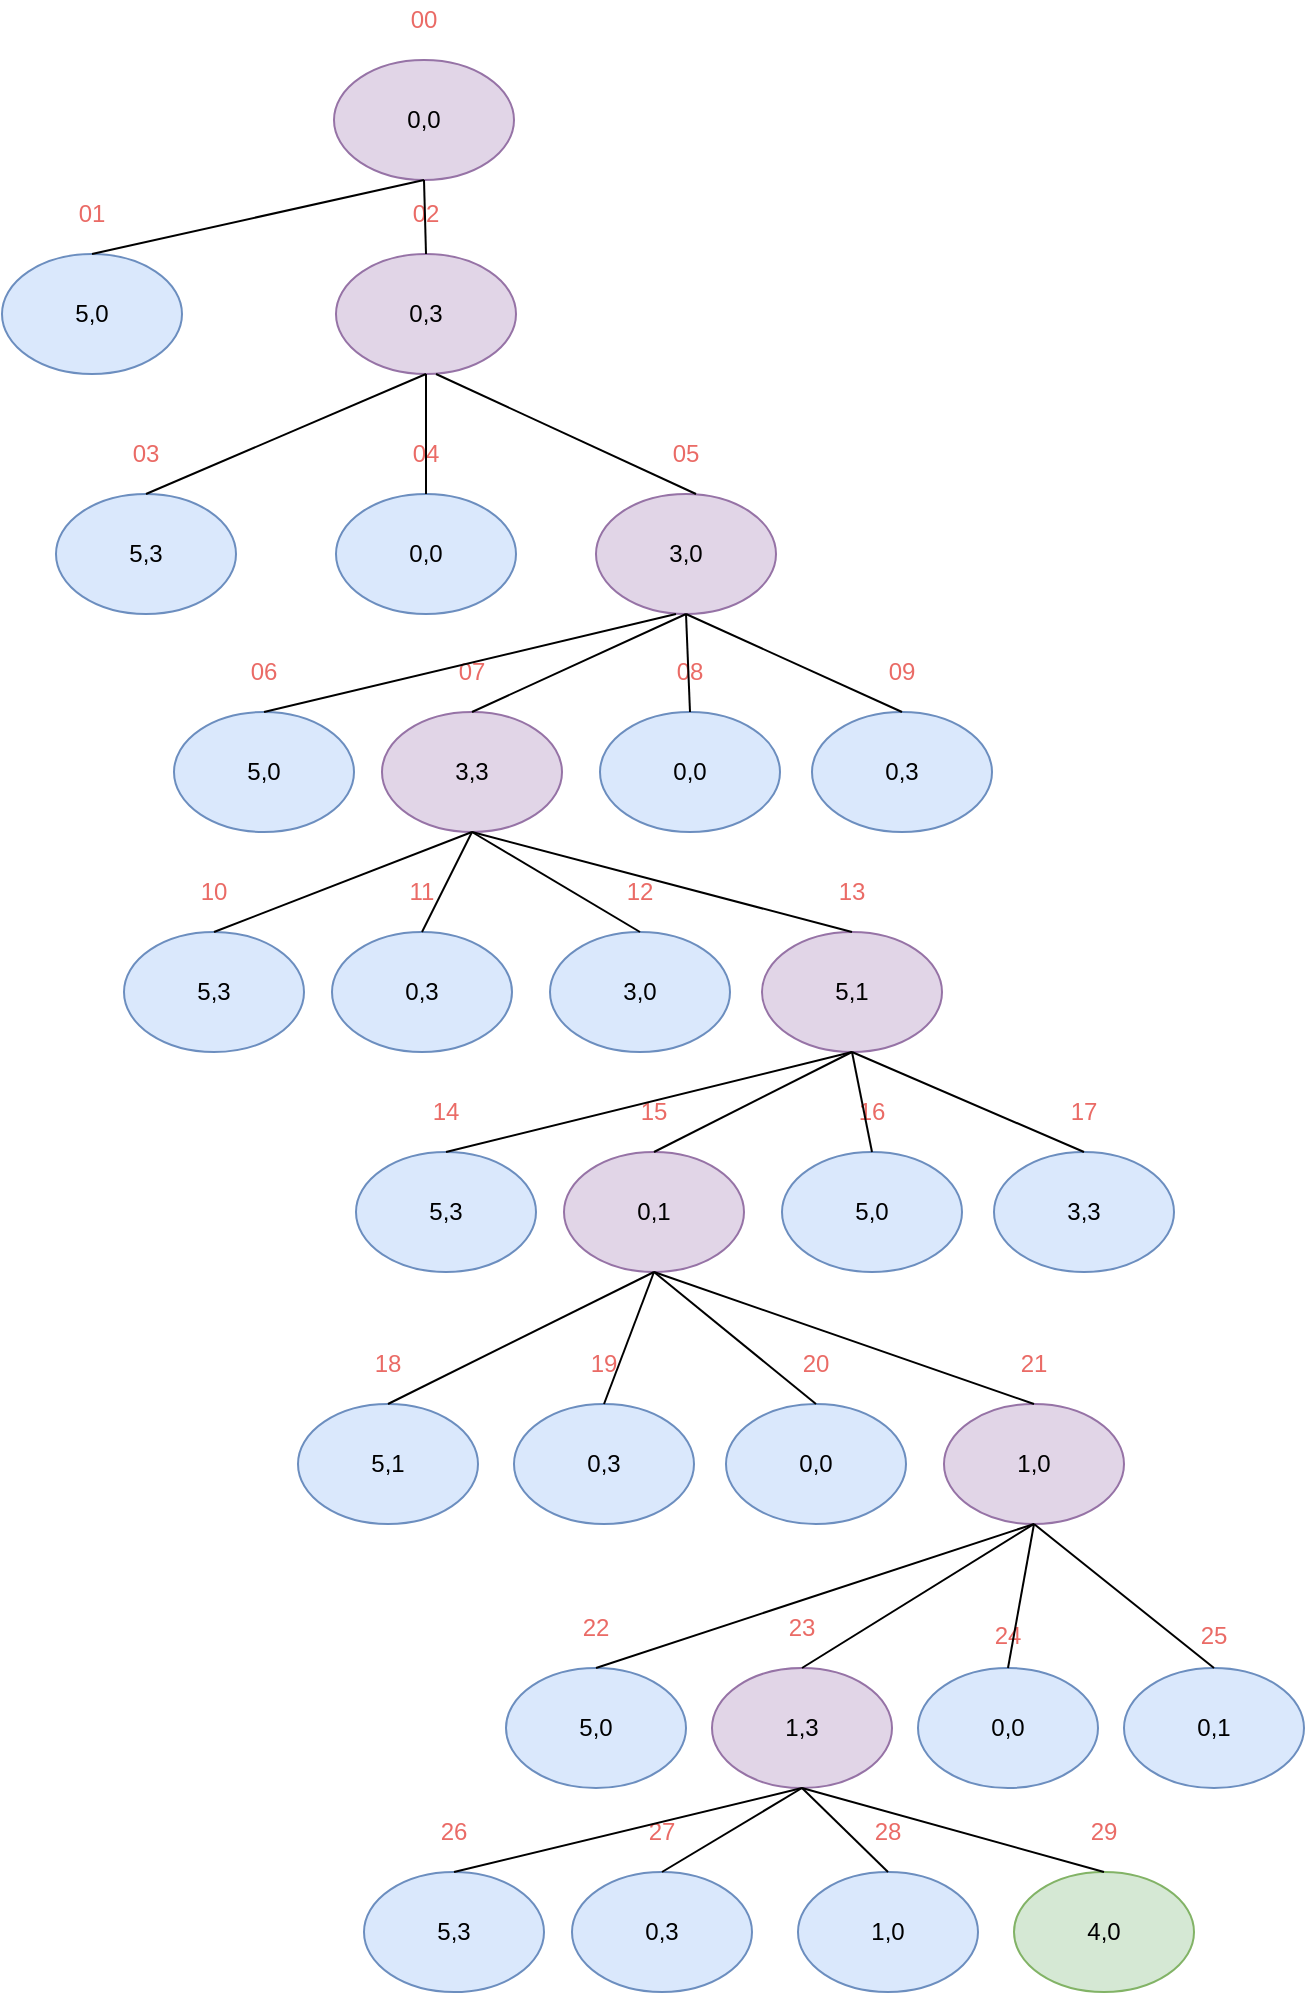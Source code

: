 <mxfile version="14.6.13" type="device"><diagram id="T0YIbvhM6FILSOLvd47s" name="Página-1"><mxGraphModel dx="1086" dy="966" grid="0" gridSize="10" guides="1" tooltips="1" connect="1" arrows="1" fold="1" page="1" pageScale="1" pageWidth="827" pageHeight="1169" math="0" shadow="0"><root><mxCell id="0"/><mxCell id="1" parent="0"/><mxCell id="ihrjqLvqzVPTkEHk2HlW-1" value="" style="ellipse;whiteSpace=wrap;html=1;fillColor=#e1d5e7;strokeColor=#9673a6;" parent="1" vertex="1"><mxGeometry x="185" y="45" width="90" height="60" as="geometry"/></mxCell><mxCell id="ihrjqLvqzVPTkEHk2HlW-2" value="0,0" style="text;html=1;strokeColor=none;fillColor=none;align=center;verticalAlign=middle;whiteSpace=wrap;rounded=0;" parent="1" vertex="1"><mxGeometry x="210" y="65" width="40" height="20" as="geometry"/></mxCell><mxCell id="ihrjqLvqzVPTkEHk2HlW-5" value="" style="ellipse;whiteSpace=wrap;html=1;fillColor=#e1d5e7;strokeColor=#9673a6;" parent="1" vertex="1"><mxGeometry x="186" y="142" width="90" height="60" as="geometry"/></mxCell><mxCell id="ihrjqLvqzVPTkEHk2HlW-6" value="0,3" style="text;html=1;strokeColor=none;fillColor=none;align=center;verticalAlign=middle;whiteSpace=wrap;rounded=0;" parent="1" vertex="1"><mxGeometry x="211" y="162" width="40" height="20" as="geometry"/></mxCell><mxCell id="ihrjqLvqzVPTkEHk2HlW-8" value="02" style="text;html=1;strokeColor=none;fillColor=none;align=center;verticalAlign=middle;whiteSpace=wrap;rounded=0;fontColor=#EA6B66;" parent="1" vertex="1"><mxGeometry x="211" y="112" width="40" height="20" as="geometry"/></mxCell><mxCell id="ihrjqLvqzVPTkEHk2HlW-9" value="00" style="text;html=1;strokeColor=none;fillColor=none;align=center;verticalAlign=middle;whiteSpace=wrap;rounded=0;fontColor=#EA6B66;" parent="1" vertex="1"><mxGeometry x="210" y="15" width="40" height="20" as="geometry"/></mxCell><mxCell id="ihrjqLvqzVPTkEHk2HlW-12" value="" style="ellipse;whiteSpace=wrap;html=1;fillColor=#dae8fc;strokeColor=#6c8ebf;" parent="1" vertex="1"><mxGeometry x="46" y="262" width="90" height="60" as="geometry"/></mxCell><mxCell id="ihrjqLvqzVPTkEHk2HlW-13" value="5,3" style="text;html=1;strokeColor=none;fillColor=none;align=center;verticalAlign=middle;whiteSpace=wrap;rounded=0;" parent="1" vertex="1"><mxGeometry x="71" y="282" width="40" height="20" as="geometry"/></mxCell><mxCell id="ihrjqLvqzVPTkEHk2HlW-14" value="03" style="text;html=1;strokeColor=none;fillColor=none;align=center;verticalAlign=middle;whiteSpace=wrap;rounded=0;fontColor=#EA6B66;" parent="1" vertex="1"><mxGeometry x="71" y="232" width="40" height="20" as="geometry"/></mxCell><mxCell id="ihrjqLvqzVPTkEHk2HlW-15" value="" style="ellipse;whiteSpace=wrap;html=1;fillColor=#dae8fc;strokeColor=#6c8ebf;" parent="1" vertex="1"><mxGeometry x="186" y="262" width="90" height="60" as="geometry"/></mxCell><mxCell id="ihrjqLvqzVPTkEHk2HlW-16" value="0,0" style="text;html=1;strokeColor=none;fillColor=none;align=center;verticalAlign=middle;whiteSpace=wrap;rounded=0;" parent="1" vertex="1"><mxGeometry x="211" y="282" width="40" height="20" as="geometry"/></mxCell><mxCell id="ihrjqLvqzVPTkEHk2HlW-17" value="04" style="text;html=1;strokeColor=none;fillColor=none;align=center;verticalAlign=middle;whiteSpace=wrap;rounded=0;fontColor=#EA6B66;" parent="1" vertex="1"><mxGeometry x="211" y="232" width="40" height="20" as="geometry"/></mxCell><mxCell id="ihrjqLvqzVPTkEHk2HlW-18" value="" style="ellipse;whiteSpace=wrap;html=1;fillColor=#e1d5e7;strokeColor=#9673a6;" parent="1" vertex="1"><mxGeometry x="316" y="262" width="90" height="60" as="geometry"/></mxCell><mxCell id="ihrjqLvqzVPTkEHk2HlW-19" value="3,0" style="text;html=1;strokeColor=none;fillColor=none;align=center;verticalAlign=middle;whiteSpace=wrap;rounded=0;" parent="1" vertex="1"><mxGeometry x="341" y="282" width="40" height="20" as="geometry"/></mxCell><mxCell id="ihrjqLvqzVPTkEHk2HlW-20" value="05" style="text;html=1;strokeColor=none;fillColor=none;align=center;verticalAlign=middle;whiteSpace=wrap;rounded=0;fontColor=#EA6B66;" parent="1" vertex="1"><mxGeometry x="341" y="232" width="40" height="20" as="geometry"/></mxCell><mxCell id="ihrjqLvqzVPTkEHk2HlW-31" value="" style="endArrow=none;html=1;fontColor=#EA6B66;exitX=0.5;exitY=0;exitDx=0;exitDy=0;entryX=0.5;entryY=1;entryDx=0;entryDy=0;" parent="1" source="ihrjqLvqzVPTkEHk2HlW-5" target="ihrjqLvqzVPTkEHk2HlW-1" edge="1"><mxGeometry width="50" height="50" relative="1" as="geometry"><mxPoint x="-149" y="228" as="sourcePoint"/><mxPoint x="-99" y="178" as="targetPoint"/></mxGeometry></mxCell><mxCell id="ihrjqLvqzVPTkEHk2HlW-37" value="" style="endArrow=none;html=1;fontColor=#EA6B66;exitX=0.5;exitY=0;exitDx=0;exitDy=0;entryX=0.5;entryY=1;entryDx=0;entryDy=0;" parent="1" edge="1"><mxGeometry width="50" height="50" relative="1" as="geometry"><mxPoint x="366" y="262" as="sourcePoint"/><mxPoint x="236" y="202" as="targetPoint"/></mxGeometry></mxCell><mxCell id="ihrjqLvqzVPTkEHk2HlW-39" value="" style="endArrow=none;html=1;fontColor=#EA6B66;exitX=0.5;exitY=0;exitDx=0;exitDy=0;entryX=0.5;entryY=1;entryDx=0;entryDy=0;" parent="1" source="ihrjqLvqzVPTkEHk2HlW-15" target="ihrjqLvqzVPTkEHk2HlW-5" edge="1"><mxGeometry width="50" height="50" relative="1" as="geometry"><mxPoint x="376" y="272" as="sourcePoint"/><mxPoint x="246" y="212" as="targetPoint"/></mxGeometry></mxCell><mxCell id="ihrjqLvqzVPTkEHk2HlW-40" value="" style="endArrow=none;html=1;fontColor=#EA6B66;exitX=0.5;exitY=0;exitDx=0;exitDy=0;entryX=0.5;entryY=1;entryDx=0;entryDy=0;" parent="1" source="ihrjqLvqzVPTkEHk2HlW-12" target="ihrjqLvqzVPTkEHk2HlW-5" edge="1"><mxGeometry width="50" height="50" relative="1" as="geometry"><mxPoint x="241" y="272" as="sourcePoint"/><mxPoint x="241" y="212" as="targetPoint"/></mxGeometry></mxCell><mxCell id="ihrjqLvqzVPTkEHk2HlW-41" value="" style="ellipse;whiteSpace=wrap;html=1;fillColor=#e1d5e7;strokeColor=#9673a6;" parent="1" vertex="1"><mxGeometry x="209" y="371" width="90" height="60" as="geometry"/></mxCell><mxCell id="ihrjqLvqzVPTkEHk2HlW-42" value="3,3" style="text;html=1;strokeColor=none;fillColor=none;align=center;verticalAlign=middle;whiteSpace=wrap;rounded=0;" parent="1" vertex="1"><mxGeometry x="234" y="391" width="40" height="20" as="geometry"/></mxCell><mxCell id="ihrjqLvqzVPTkEHk2HlW-43" value="07" style="text;html=1;strokeColor=none;fillColor=none;align=center;verticalAlign=middle;whiteSpace=wrap;rounded=0;fontColor=#EA6B66;" parent="1" vertex="1"><mxGeometry x="234" y="341" width="40" height="20" as="geometry"/></mxCell><mxCell id="ihrjqLvqzVPTkEHk2HlW-44" value="" style="ellipse;whiteSpace=wrap;html=1;fillColor=#dae8fc;strokeColor=#6c8ebf;" parent="1" vertex="1"><mxGeometry x="318" y="371" width="90" height="60" as="geometry"/></mxCell><mxCell id="ihrjqLvqzVPTkEHk2HlW-45" value="0,0" style="text;html=1;strokeColor=none;fillColor=none;align=center;verticalAlign=middle;whiteSpace=wrap;rounded=0;" parent="1" vertex="1"><mxGeometry x="343" y="391" width="40" height="20" as="geometry"/></mxCell><mxCell id="ihrjqLvqzVPTkEHk2HlW-46" value="08" style="text;html=1;strokeColor=none;fillColor=none;align=center;verticalAlign=middle;whiteSpace=wrap;rounded=0;fontColor=#EA6B66;" parent="1" vertex="1"><mxGeometry x="343" y="341" width="40" height="20" as="geometry"/></mxCell><mxCell id="ihrjqLvqzVPTkEHk2HlW-47" value="" style="ellipse;whiteSpace=wrap;html=1;fillColor=#dae8fc;strokeColor=#6c8ebf;" parent="1" vertex="1"><mxGeometry x="424" y="371" width="90" height="60" as="geometry"/></mxCell><mxCell id="ihrjqLvqzVPTkEHk2HlW-48" value="0,3" style="text;html=1;strokeColor=none;fillColor=none;align=center;verticalAlign=middle;whiteSpace=wrap;rounded=0;" parent="1" vertex="1"><mxGeometry x="449" y="391" width="40" height="20" as="geometry"/></mxCell><mxCell id="ihrjqLvqzVPTkEHk2HlW-49" value="09" style="text;html=1;strokeColor=none;fillColor=none;align=center;verticalAlign=middle;whiteSpace=wrap;rounded=0;fontColor=#EA6B66;" parent="1" vertex="1"><mxGeometry x="449" y="341" width="40" height="20" as="geometry"/></mxCell><mxCell id="ihrjqLvqzVPTkEHk2HlW-50" value="" style="ellipse;whiteSpace=wrap;html=1;fillColor=#dae8fc;strokeColor=#6c8ebf;" parent="1" vertex="1"><mxGeometry x="105" y="371" width="90" height="60" as="geometry"/></mxCell><mxCell id="ihrjqLvqzVPTkEHk2HlW-51" value="5,0" style="text;html=1;strokeColor=none;fillColor=none;align=center;verticalAlign=middle;whiteSpace=wrap;rounded=0;" parent="1" vertex="1"><mxGeometry x="130" y="391" width="40" height="20" as="geometry"/></mxCell><mxCell id="ihrjqLvqzVPTkEHk2HlW-52" value="06" style="text;html=1;strokeColor=none;fillColor=none;align=center;verticalAlign=middle;whiteSpace=wrap;rounded=0;fontColor=#EA6B66;" parent="1" vertex="1"><mxGeometry x="130" y="341" width="40" height="20" as="geometry"/></mxCell><mxCell id="ihrjqLvqzVPTkEHk2HlW-79" value="" style="endArrow=none;html=1;fontColor=#EA6B66;entryX=0.5;entryY=1;entryDx=0;entryDy=0;exitX=0.5;exitY=0;exitDx=0;exitDy=0;" parent="1" source="ihrjqLvqzVPTkEHk2HlW-47" target="ihrjqLvqzVPTkEHk2HlW-18" edge="1"><mxGeometry width="50" height="50" relative="1" as="geometry"><mxPoint x="290" y="372" as="sourcePoint"/><mxPoint x="340" y="322" as="targetPoint"/></mxGeometry></mxCell><mxCell id="ihrjqLvqzVPTkEHk2HlW-80" value="" style="endArrow=none;html=1;fontColor=#EA6B66;entryX=0.5;entryY=1;entryDx=0;entryDy=0;exitX=0.5;exitY=0;exitDx=0;exitDy=0;" parent="1" source="ihrjqLvqzVPTkEHk2HlW-44" target="ihrjqLvqzVPTkEHk2HlW-18" edge="1"><mxGeometry width="50" height="50" relative="1" as="geometry"><mxPoint x="436" y="412" as="sourcePoint"/><mxPoint x="371" y="332" as="targetPoint"/></mxGeometry></mxCell><mxCell id="ihrjqLvqzVPTkEHk2HlW-81" value="" style="endArrow=none;html=1;fontColor=#EA6B66;entryX=0.5;entryY=1;entryDx=0;entryDy=0;exitX=0.5;exitY=0;exitDx=0;exitDy=0;" parent="1" source="ihrjqLvqzVPTkEHk2HlW-41" target="ihrjqLvqzVPTkEHk2HlW-18" edge="1"><mxGeometry width="50" height="50" relative="1" as="geometry"><mxPoint x="330" y="412" as="sourcePoint"/><mxPoint x="371" y="332" as="targetPoint"/></mxGeometry></mxCell><mxCell id="ihrjqLvqzVPTkEHk2HlW-83" value="" style="endArrow=none;html=1;fontColor=#EA6B66;exitX=0.5;exitY=0;exitDx=0;exitDy=0;" parent="1" source="ihrjqLvqzVPTkEHk2HlW-50" edge="1"><mxGeometry width="50" height="50" relative="1" as="geometry"><mxPoint x="221" y="412" as="sourcePoint"/><mxPoint x="356" y="322" as="targetPoint"/></mxGeometry></mxCell><mxCell id="ihrjqLvqzVPTkEHk2HlW-107" value="" style="ellipse;whiteSpace=wrap;html=1;fillColor=#dae8fc;strokeColor=#6c8ebf;" parent="1" vertex="1"><mxGeometry x="184" y="481" width="90" height="60" as="geometry"/></mxCell><mxCell id="ihrjqLvqzVPTkEHk2HlW-108" value="0,3" style="text;html=1;strokeColor=none;fillColor=none;align=center;verticalAlign=middle;whiteSpace=wrap;rounded=0;" parent="1" vertex="1"><mxGeometry x="209" y="501" width="40" height="20" as="geometry"/></mxCell><mxCell id="ihrjqLvqzVPTkEHk2HlW-109" value="11" style="text;html=1;strokeColor=none;fillColor=none;align=center;verticalAlign=middle;whiteSpace=wrap;rounded=0;fontColor=#EA6B66;" parent="1" vertex="1"><mxGeometry x="209" y="451" width="40" height="20" as="geometry"/></mxCell><mxCell id="ihrjqLvqzVPTkEHk2HlW-110" value="" style="ellipse;whiteSpace=wrap;html=1;fillColor=#dae8fc;strokeColor=#6c8ebf;" parent="1" vertex="1"><mxGeometry x="293" y="481" width="90" height="60" as="geometry"/></mxCell><mxCell id="ihrjqLvqzVPTkEHk2HlW-111" value="3,0" style="text;html=1;strokeColor=none;fillColor=none;align=center;verticalAlign=middle;whiteSpace=wrap;rounded=0;" parent="1" vertex="1"><mxGeometry x="318" y="501" width="40" height="20" as="geometry"/></mxCell><mxCell id="ihrjqLvqzVPTkEHk2HlW-112" value="12" style="text;html=1;strokeColor=none;fillColor=none;align=center;verticalAlign=middle;whiteSpace=wrap;rounded=0;fontColor=#EA6B66;" parent="1" vertex="1"><mxGeometry x="318" y="451" width="40" height="20" as="geometry"/></mxCell><mxCell id="ihrjqLvqzVPTkEHk2HlW-113" value="" style="ellipse;whiteSpace=wrap;html=1;fillColor=#e1d5e7;strokeColor=#9673a6;" parent="1" vertex="1"><mxGeometry x="399" y="481" width="90" height="60" as="geometry"/></mxCell><mxCell id="ihrjqLvqzVPTkEHk2HlW-114" value="5,1" style="text;html=1;strokeColor=none;fillColor=none;align=center;verticalAlign=middle;whiteSpace=wrap;rounded=0;" parent="1" vertex="1"><mxGeometry x="424" y="501" width="40" height="20" as="geometry"/></mxCell><mxCell id="ihrjqLvqzVPTkEHk2HlW-115" value="13" style="text;html=1;strokeColor=none;fillColor=none;align=center;verticalAlign=middle;whiteSpace=wrap;rounded=0;fontColor=#EA6B66;" parent="1" vertex="1"><mxGeometry x="424" y="451" width="40" height="20" as="geometry"/></mxCell><mxCell id="ihrjqLvqzVPTkEHk2HlW-116" value="" style="ellipse;whiteSpace=wrap;html=1;fillColor=#dae8fc;strokeColor=#6c8ebf;" parent="1" vertex="1"><mxGeometry x="80" y="481" width="90" height="60" as="geometry"/></mxCell><mxCell id="ihrjqLvqzVPTkEHk2HlW-117" value="5,3" style="text;html=1;strokeColor=none;fillColor=none;align=center;verticalAlign=middle;whiteSpace=wrap;rounded=0;" parent="1" vertex="1"><mxGeometry x="105" y="501" width="40" height="20" as="geometry"/></mxCell><mxCell id="ihrjqLvqzVPTkEHk2HlW-118" value="10" style="text;html=1;strokeColor=none;fillColor=none;align=center;verticalAlign=middle;whiteSpace=wrap;rounded=0;fontColor=#EA6B66;" parent="1" vertex="1"><mxGeometry x="105" y="451" width="40" height="20" as="geometry"/></mxCell><mxCell id="ihrjqLvqzVPTkEHk2HlW-131" value="" style="ellipse;whiteSpace=wrap;html=1;fillColor=#e1d5e7;strokeColor=#9673a6;" parent="1" vertex="1"><mxGeometry x="300" y="591" width="90" height="60" as="geometry"/></mxCell><mxCell id="ihrjqLvqzVPTkEHk2HlW-132" value="0,1" style="text;html=1;strokeColor=none;fillColor=none;align=center;verticalAlign=middle;whiteSpace=wrap;rounded=0;" parent="1" vertex="1"><mxGeometry x="325" y="611" width="40" height="20" as="geometry"/></mxCell><mxCell id="ihrjqLvqzVPTkEHk2HlW-133" value="15" style="text;html=1;strokeColor=none;fillColor=none;align=center;verticalAlign=middle;whiteSpace=wrap;rounded=0;fontColor=#EA6B66;" parent="1" vertex="1"><mxGeometry x="325" y="561" width="40" height="20" as="geometry"/></mxCell><mxCell id="ihrjqLvqzVPTkEHk2HlW-134" value="" style="ellipse;whiteSpace=wrap;html=1;fillColor=#dae8fc;strokeColor=#6c8ebf;" parent="1" vertex="1"><mxGeometry x="409" y="591" width="90" height="60" as="geometry"/></mxCell><mxCell id="ihrjqLvqzVPTkEHk2HlW-135" value="5,0" style="text;html=1;strokeColor=none;fillColor=none;align=center;verticalAlign=middle;whiteSpace=wrap;rounded=0;" parent="1" vertex="1"><mxGeometry x="434" y="611" width="40" height="20" as="geometry"/></mxCell><mxCell id="ihrjqLvqzVPTkEHk2HlW-136" value="16" style="text;html=1;strokeColor=none;fillColor=none;align=center;verticalAlign=middle;whiteSpace=wrap;rounded=0;fontColor=#EA6B66;" parent="1" vertex="1"><mxGeometry x="434" y="561" width="40" height="20" as="geometry"/></mxCell><mxCell id="ihrjqLvqzVPTkEHk2HlW-137" value="" style="ellipse;whiteSpace=wrap;html=1;fillColor=#dae8fc;strokeColor=#6c8ebf;" parent="1" vertex="1"><mxGeometry x="515" y="591" width="90" height="60" as="geometry"/></mxCell><mxCell id="ihrjqLvqzVPTkEHk2HlW-138" value="3,3" style="text;html=1;strokeColor=none;fillColor=none;align=center;verticalAlign=middle;whiteSpace=wrap;rounded=0;" parent="1" vertex="1"><mxGeometry x="540" y="611" width="40" height="20" as="geometry"/></mxCell><mxCell id="ihrjqLvqzVPTkEHk2HlW-139" value="17" style="text;html=1;strokeColor=none;fillColor=none;align=center;verticalAlign=middle;whiteSpace=wrap;rounded=0;fontColor=#EA6B66;" parent="1" vertex="1"><mxGeometry x="540" y="561" width="40" height="20" as="geometry"/></mxCell><mxCell id="ihrjqLvqzVPTkEHk2HlW-140" value="" style="ellipse;whiteSpace=wrap;html=1;fillColor=#dae8fc;strokeColor=#6c8ebf;" parent="1" vertex="1"><mxGeometry x="196" y="591" width="90" height="60" as="geometry"/></mxCell><mxCell id="ihrjqLvqzVPTkEHk2HlW-141" value="5,3" style="text;html=1;strokeColor=none;fillColor=none;align=center;verticalAlign=middle;whiteSpace=wrap;rounded=0;" parent="1" vertex="1"><mxGeometry x="221" y="611" width="40" height="20" as="geometry"/></mxCell><mxCell id="ihrjqLvqzVPTkEHk2HlW-142" value="14" style="text;html=1;strokeColor=none;fillColor=none;align=center;verticalAlign=middle;whiteSpace=wrap;rounded=0;fontColor=#EA6B66;" parent="1" vertex="1"><mxGeometry x="221" y="561" width="40" height="20" as="geometry"/></mxCell><mxCell id="ihrjqLvqzVPTkEHk2HlW-168" value="" style="endArrow=none;html=1;fontColor=#EA6B66;entryX=0.5;entryY=1;entryDx=0;entryDy=0;exitX=0.5;exitY=0;exitDx=0;exitDy=0;" parent="1" source="ihrjqLvqzVPTkEHk2HlW-116" target="ihrjqLvqzVPTkEHk2HlW-41" edge="1"><mxGeometry width="50" height="50" relative="1" as="geometry"><mxPoint x="64" y="481" as="sourcePoint"/><mxPoint x="114" y="431" as="targetPoint"/></mxGeometry></mxCell><mxCell id="ihrjqLvqzVPTkEHk2HlW-169" value="" style="endArrow=none;html=1;fontColor=#EA6B66;entryX=0.5;entryY=1;entryDx=0;entryDy=0;exitX=0.5;exitY=0;exitDx=0;exitDy=0;" parent="1" source="ihrjqLvqzVPTkEHk2HlW-107" target="ihrjqLvqzVPTkEHk2HlW-41" edge="1"><mxGeometry width="50" height="50" relative="1" as="geometry"><mxPoint x="135" y="491" as="sourcePoint"/><mxPoint x="264" y="441" as="targetPoint"/></mxGeometry></mxCell><mxCell id="ihrjqLvqzVPTkEHk2HlW-170" value="" style="endArrow=none;html=1;fontColor=#EA6B66;entryX=0.5;entryY=1;entryDx=0;entryDy=0;exitX=0.5;exitY=0;exitDx=0;exitDy=0;" parent="1" source="ihrjqLvqzVPTkEHk2HlW-110" target="ihrjqLvqzVPTkEHk2HlW-41" edge="1"><mxGeometry width="50" height="50" relative="1" as="geometry"><mxPoint x="239" y="491" as="sourcePoint"/><mxPoint x="264" y="441" as="targetPoint"/></mxGeometry></mxCell><mxCell id="ihrjqLvqzVPTkEHk2HlW-171" value="" style="endArrow=none;html=1;fontColor=#EA6B66;entryX=0.5;entryY=1;entryDx=0;entryDy=0;exitX=0.5;exitY=0;exitDx=0;exitDy=0;" parent="1" source="ihrjqLvqzVPTkEHk2HlW-113" target="ihrjqLvqzVPTkEHk2HlW-41" edge="1"><mxGeometry width="50" height="50" relative="1" as="geometry"><mxPoint x="348" y="491" as="sourcePoint"/><mxPoint x="264" y="441" as="targetPoint"/></mxGeometry></mxCell><mxCell id="ihrjqLvqzVPTkEHk2HlW-172" value="" style="endArrow=none;html=1;fontColor=#EA6B66;entryX=0.5;entryY=1;entryDx=0;entryDy=0;exitX=0.5;exitY=0;exitDx=0;exitDy=0;" parent="1" source="ihrjqLvqzVPTkEHk2HlW-137" target="ihrjqLvqzVPTkEHk2HlW-113" edge="1"><mxGeometry width="50" height="50" relative="1" as="geometry"><mxPoint x="379" y="611" as="sourcePoint"/><mxPoint x="429" y="561" as="targetPoint"/></mxGeometry></mxCell><mxCell id="ihrjqLvqzVPTkEHk2HlW-173" value="" style="endArrow=none;html=1;fontColor=#EA6B66;entryX=0.5;entryY=1;entryDx=0;entryDy=0;exitX=0.5;exitY=0;exitDx=0;exitDy=0;" parent="1" source="ihrjqLvqzVPTkEHk2HlW-134" target="ihrjqLvqzVPTkEHk2HlW-113" edge="1"><mxGeometry width="50" height="50" relative="1" as="geometry"><mxPoint x="479" y="601" as="sourcePoint"/><mxPoint x="454" y="551" as="targetPoint"/></mxGeometry></mxCell><mxCell id="ihrjqLvqzVPTkEHk2HlW-174" value="" style="endArrow=none;html=1;fontColor=#EA6B66;entryX=0.5;entryY=1;entryDx=0;entryDy=0;exitX=0.5;exitY=0;exitDx=0;exitDy=0;" parent="1" source="ihrjqLvqzVPTkEHk2HlW-131" target="ihrjqLvqzVPTkEHk2HlW-113" edge="1"><mxGeometry width="50" height="50" relative="1" as="geometry"><mxPoint x="373" y="601" as="sourcePoint"/><mxPoint x="454" y="551" as="targetPoint"/></mxGeometry></mxCell><mxCell id="ihrjqLvqzVPTkEHk2HlW-175" value="" style="endArrow=none;html=1;fontColor=#EA6B66;entryX=0.5;entryY=1;entryDx=0;entryDy=0;exitX=0.5;exitY=0;exitDx=0;exitDy=0;" parent="1" source="ihrjqLvqzVPTkEHk2HlW-140" target="ihrjqLvqzVPTkEHk2HlW-113" edge="1"><mxGeometry width="50" height="50" relative="1" as="geometry"><mxPoint x="264" y="601" as="sourcePoint"/><mxPoint x="454" y="551" as="targetPoint"/></mxGeometry></mxCell><mxCell id="O57N_is2F468zPaczS2g-77" value="" style="ellipse;whiteSpace=wrap;html=1;fillColor=#dae8fc;strokeColor=#6c8ebf;" parent="1" vertex="1"><mxGeometry x="19" y="142" width="90" height="60" as="geometry"/></mxCell><mxCell id="O57N_is2F468zPaczS2g-78" value="5,0" style="text;html=1;strokeColor=none;fillColor=none;align=center;verticalAlign=middle;whiteSpace=wrap;rounded=0;" parent="1" vertex="1"><mxGeometry x="44" y="162" width="40" height="20" as="geometry"/></mxCell><mxCell id="O57N_is2F468zPaczS2g-79" value="01" style="text;html=1;strokeColor=none;fillColor=none;align=center;verticalAlign=middle;whiteSpace=wrap;rounded=0;fontColor=#EA6B66;" parent="1" vertex="1"><mxGeometry x="44" y="112" width="40" height="20" as="geometry"/></mxCell><mxCell id="O57N_is2F468zPaczS2g-81" value="" style="ellipse;whiteSpace=wrap;html=1;fillColor=#dae8fc;strokeColor=#6c8ebf;" parent="1" vertex="1"><mxGeometry x="167" y="717" width="90" height="60" as="geometry"/></mxCell><mxCell id="O57N_is2F468zPaczS2g-82" value="5,1" style="text;html=1;strokeColor=none;fillColor=none;align=center;verticalAlign=middle;whiteSpace=wrap;rounded=0;" parent="1" vertex="1"><mxGeometry x="192" y="737" width="40" height="20" as="geometry"/></mxCell><mxCell id="O57N_is2F468zPaczS2g-83" value="18" style="text;html=1;strokeColor=none;fillColor=none;align=center;verticalAlign=middle;whiteSpace=wrap;rounded=0;fontColor=#EA6B66;" parent="1" vertex="1"><mxGeometry x="192" y="687" width="40" height="20" as="geometry"/></mxCell><mxCell id="O57N_is2F468zPaczS2g-84" value="" style="ellipse;whiteSpace=wrap;html=1;fillColor=#dae8fc;strokeColor=#6c8ebf;" parent="1" vertex="1"><mxGeometry x="275" y="717" width="90" height="60" as="geometry"/></mxCell><mxCell id="O57N_is2F468zPaczS2g-85" value="0,3" style="text;html=1;strokeColor=none;fillColor=none;align=center;verticalAlign=middle;whiteSpace=wrap;rounded=0;" parent="1" vertex="1"><mxGeometry x="300" y="737" width="40" height="20" as="geometry"/></mxCell><mxCell id="O57N_is2F468zPaczS2g-86" value="19" style="text;html=1;strokeColor=none;fillColor=none;align=center;verticalAlign=middle;whiteSpace=wrap;rounded=0;fontColor=#EA6B66;" parent="1" vertex="1"><mxGeometry x="300" y="687" width="40" height="20" as="geometry"/></mxCell><mxCell id="O57N_is2F468zPaczS2g-87" value="" style="ellipse;whiteSpace=wrap;html=1;fillColor=#dae8fc;strokeColor=#6c8ebf;" parent="1" vertex="1"><mxGeometry x="381" y="717" width="90" height="60" as="geometry"/></mxCell><mxCell id="O57N_is2F468zPaczS2g-88" value="0,0" style="text;html=1;strokeColor=none;fillColor=none;align=center;verticalAlign=middle;whiteSpace=wrap;rounded=0;" parent="1" vertex="1"><mxGeometry x="406" y="737" width="40" height="20" as="geometry"/></mxCell><mxCell id="O57N_is2F468zPaczS2g-89" value="20" style="text;html=1;strokeColor=none;fillColor=none;align=center;verticalAlign=middle;whiteSpace=wrap;rounded=0;fontColor=#EA6B66;" parent="1" vertex="1"><mxGeometry x="406" y="687" width="40" height="20" as="geometry"/></mxCell><mxCell id="O57N_is2F468zPaczS2g-90" value="" style="ellipse;whiteSpace=wrap;html=1;fillColor=#e1d5e7;strokeColor=#9673a6;" parent="1" vertex="1"><mxGeometry x="490" y="717" width="90" height="60" as="geometry"/></mxCell><mxCell id="O57N_is2F468zPaczS2g-91" value="1,0" style="text;html=1;strokeColor=none;fillColor=none;align=center;verticalAlign=middle;whiteSpace=wrap;rounded=0;" parent="1" vertex="1"><mxGeometry x="515" y="737" width="40" height="20" as="geometry"/></mxCell><mxCell id="O57N_is2F468zPaczS2g-92" value="21" style="text;html=1;strokeColor=none;fillColor=none;align=center;verticalAlign=middle;whiteSpace=wrap;rounded=0;fontColor=#EA6B66;" parent="1" vertex="1"><mxGeometry x="515" y="687" width="40" height="20" as="geometry"/></mxCell><mxCell id="O57N_is2F468zPaczS2g-93" value="" style="ellipse;whiteSpace=wrap;html=1;fillColor=#dae8fc;strokeColor=#6c8ebf;" parent="1" vertex="1"><mxGeometry x="271" y="849" width="90" height="60" as="geometry"/></mxCell><mxCell id="O57N_is2F468zPaczS2g-94" value="5,0" style="text;html=1;strokeColor=none;fillColor=none;align=center;verticalAlign=middle;whiteSpace=wrap;rounded=0;" parent="1" vertex="1"><mxGeometry x="296" y="869" width="40" height="20" as="geometry"/></mxCell><mxCell id="O57N_is2F468zPaczS2g-95" value="22" style="text;html=1;strokeColor=none;fillColor=none;align=center;verticalAlign=middle;whiteSpace=wrap;rounded=0;fontColor=#EA6B66;" parent="1" vertex="1"><mxGeometry x="296" y="819" width="40" height="20" as="geometry"/></mxCell><mxCell id="O57N_is2F468zPaczS2g-96" value="" style="ellipse;whiteSpace=wrap;html=1;fillColor=#e1d5e7;strokeColor=#9673a6;" parent="1" vertex="1"><mxGeometry x="374" y="849" width="90" height="60" as="geometry"/></mxCell><mxCell id="O57N_is2F468zPaczS2g-97" value="1,3" style="text;html=1;strokeColor=none;fillColor=none;align=center;verticalAlign=middle;whiteSpace=wrap;rounded=0;" parent="1" vertex="1"><mxGeometry x="399" y="869" width="40" height="20" as="geometry"/></mxCell><mxCell id="O57N_is2F468zPaczS2g-98" value="23" style="text;html=1;strokeColor=none;fillColor=none;align=center;verticalAlign=middle;whiteSpace=wrap;rounded=0;fontColor=#EA6B66;" parent="1" vertex="1"><mxGeometry x="399" y="819" width="40" height="20" as="geometry"/></mxCell><mxCell id="O57N_is2F468zPaczS2g-99" value="" style="ellipse;whiteSpace=wrap;html=1;fillColor=#dae8fc;strokeColor=#6c8ebf;" parent="1" vertex="1"><mxGeometry x="477" y="849" width="90" height="60" as="geometry"/></mxCell><mxCell id="O57N_is2F468zPaczS2g-100" value="0,0" style="text;html=1;strokeColor=none;fillColor=none;align=center;verticalAlign=middle;whiteSpace=wrap;rounded=0;" parent="1" vertex="1"><mxGeometry x="502" y="869" width="40" height="20" as="geometry"/></mxCell><mxCell id="O57N_is2F468zPaczS2g-101" value="24" style="text;html=1;strokeColor=none;fillColor=none;align=center;verticalAlign=middle;whiteSpace=wrap;rounded=0;fontColor=#EA6B66;" parent="1" vertex="1"><mxGeometry x="502" y="823" width="40" height="20" as="geometry"/></mxCell><mxCell id="O57N_is2F468zPaczS2g-103" value="" style="ellipse;whiteSpace=wrap;html=1;fillColor=#dae8fc;strokeColor=#6c8ebf;" parent="1" vertex="1"><mxGeometry x="580" y="849" width="90" height="60" as="geometry"/></mxCell><mxCell id="O57N_is2F468zPaczS2g-104" value="0,1" style="text;html=1;strokeColor=none;fillColor=none;align=center;verticalAlign=middle;whiteSpace=wrap;rounded=0;" parent="1" vertex="1"><mxGeometry x="605" y="869" width="40" height="20" as="geometry"/></mxCell><mxCell id="O57N_is2F468zPaczS2g-105" value="25" style="text;html=1;strokeColor=none;fillColor=none;align=center;verticalAlign=middle;whiteSpace=wrap;rounded=0;fontColor=#EA6B66;" parent="1" vertex="1"><mxGeometry x="605" y="823" width="40" height="20" as="geometry"/></mxCell><mxCell id="O57N_is2F468zPaczS2g-106" value="" style="ellipse;whiteSpace=wrap;html=1;fillColor=#dae8fc;strokeColor=#6c8ebf;" parent="1" vertex="1"><mxGeometry x="200" y="951" width="90" height="60" as="geometry"/></mxCell><mxCell id="O57N_is2F468zPaczS2g-107" value="5,3" style="text;html=1;strokeColor=none;fillColor=none;align=center;verticalAlign=middle;whiteSpace=wrap;rounded=0;" parent="1" vertex="1"><mxGeometry x="225" y="971" width="40" height="20" as="geometry"/></mxCell><mxCell id="O57N_is2F468zPaczS2g-108" value="26" style="text;html=1;strokeColor=none;fillColor=none;align=center;verticalAlign=middle;whiteSpace=wrap;rounded=0;fontColor=#EA6B66;" parent="1" vertex="1"><mxGeometry x="225" y="921" width="40" height="20" as="geometry"/></mxCell><mxCell id="O57N_is2F468zPaczS2g-109" value="" style="ellipse;whiteSpace=wrap;html=1;fillColor=#dae8fc;strokeColor=#6c8ebf;" parent="1" vertex="1"><mxGeometry x="304" y="951" width="90" height="60" as="geometry"/></mxCell><mxCell id="O57N_is2F468zPaczS2g-110" value="0,3" style="text;html=1;strokeColor=none;fillColor=none;align=center;verticalAlign=middle;whiteSpace=wrap;rounded=0;" parent="1" vertex="1"><mxGeometry x="329" y="971" width="40" height="20" as="geometry"/></mxCell><mxCell id="O57N_is2F468zPaczS2g-111" value="27" style="text;html=1;strokeColor=none;fillColor=none;align=center;verticalAlign=middle;whiteSpace=wrap;rounded=0;fontColor=#EA6B66;" parent="1" vertex="1"><mxGeometry x="329" y="921" width="40" height="20" as="geometry"/></mxCell><mxCell id="O57N_is2F468zPaczS2g-112" value="" style="ellipse;whiteSpace=wrap;html=1;fillColor=#dae8fc;strokeColor=#6c8ebf;" parent="1" vertex="1"><mxGeometry x="417" y="951" width="90" height="60" as="geometry"/></mxCell><mxCell id="O57N_is2F468zPaczS2g-113" value="1,0" style="text;html=1;strokeColor=none;fillColor=none;align=center;verticalAlign=middle;whiteSpace=wrap;rounded=0;" parent="1" vertex="1"><mxGeometry x="442" y="971" width="40" height="20" as="geometry"/></mxCell><mxCell id="O57N_is2F468zPaczS2g-114" value="28" style="text;html=1;strokeColor=none;fillColor=none;align=center;verticalAlign=middle;whiteSpace=wrap;rounded=0;fontColor=#EA6B66;" parent="1" vertex="1"><mxGeometry x="442" y="921" width="40" height="20" as="geometry"/></mxCell><mxCell id="O57N_is2F468zPaczS2g-115" value="" style="ellipse;whiteSpace=wrap;html=1;fillColor=#d5e8d4;strokeColor=#82b366;" parent="1" vertex="1"><mxGeometry x="525" y="951" width="90" height="60" as="geometry"/></mxCell><mxCell id="O57N_is2F468zPaczS2g-116" value="4,0" style="text;html=1;strokeColor=none;fillColor=none;align=center;verticalAlign=middle;whiteSpace=wrap;rounded=0;" parent="1" vertex="1"><mxGeometry x="550" y="971" width="40" height="20" as="geometry"/></mxCell><mxCell id="O57N_is2F468zPaczS2g-117" value="29" style="text;html=1;strokeColor=none;fillColor=none;align=center;verticalAlign=middle;whiteSpace=wrap;rounded=0;fontColor=#EA6B66;" parent="1" vertex="1"><mxGeometry x="550" y="921" width="40" height="20" as="geometry"/></mxCell><mxCell id="O57N_is2F468zPaczS2g-118" value="" style="endArrow=none;html=1;entryX=0.5;entryY=1;entryDx=0;entryDy=0;exitX=0.5;exitY=0;exitDx=0;exitDy=0;" parent="1" source="O57N_is2F468zPaczS2g-77" target="ihrjqLvqzVPTkEHk2HlW-1" edge="1"><mxGeometry width="50" height="50" relative="1" as="geometry"><mxPoint x="132" y="165" as="sourcePoint"/><mxPoint x="182" y="115" as="targetPoint"/></mxGeometry></mxCell><mxCell id="O57N_is2F468zPaczS2g-127" value="" style="endArrow=none;html=1;entryX=0.5;entryY=1;entryDx=0;entryDy=0;exitX=0.5;exitY=0;exitDx=0;exitDy=0;" parent="1" source="O57N_is2F468zPaczS2g-81" target="ihrjqLvqzVPTkEHk2HlW-131" edge="1"><mxGeometry width="50" height="50" relative="1" as="geometry"><mxPoint x="250" y="701" as="sourcePoint"/><mxPoint x="300" y="651" as="targetPoint"/></mxGeometry></mxCell><mxCell id="O57N_is2F468zPaczS2g-128" value="" style="endArrow=none;html=1;entryX=0.5;entryY=1;entryDx=0;entryDy=0;exitX=0.5;exitY=0;exitDx=0;exitDy=0;" parent="1" source="O57N_is2F468zPaczS2g-84" target="ihrjqLvqzVPTkEHk2HlW-131" edge="1"><mxGeometry width="50" height="50" relative="1" as="geometry"><mxPoint x="222" y="727" as="sourcePoint"/><mxPoint x="355" y="661" as="targetPoint"/></mxGeometry></mxCell><mxCell id="O57N_is2F468zPaczS2g-129" value="" style="endArrow=none;html=1;entryX=0.5;entryY=1;entryDx=0;entryDy=0;exitX=0.5;exitY=0;exitDx=0;exitDy=0;" parent="1" source="O57N_is2F468zPaczS2g-87" target="ihrjqLvqzVPTkEHk2HlW-131" edge="1"><mxGeometry width="50" height="50" relative="1" as="geometry"><mxPoint x="330" y="727" as="sourcePoint"/><mxPoint x="355" y="661" as="targetPoint"/></mxGeometry></mxCell><mxCell id="O57N_is2F468zPaczS2g-130" value="" style="endArrow=none;html=1;entryX=0.5;entryY=1;entryDx=0;entryDy=0;exitX=0.5;exitY=0;exitDx=0;exitDy=0;" parent="1" source="O57N_is2F468zPaczS2g-90" target="ihrjqLvqzVPTkEHk2HlW-131" edge="1"><mxGeometry width="50" height="50" relative="1" as="geometry"><mxPoint x="436" y="727" as="sourcePoint"/><mxPoint x="355" y="661" as="targetPoint"/></mxGeometry></mxCell><mxCell id="O57N_is2F468zPaczS2g-131" value="" style="endArrow=none;html=1;entryX=0.5;entryY=1;entryDx=0;entryDy=0;exitX=0.5;exitY=0;exitDx=0;exitDy=0;" parent="1" source="O57N_is2F468zPaczS2g-93" target="O57N_is2F468zPaczS2g-90" edge="1"><mxGeometry width="50" height="50" relative="1" as="geometry"><mxPoint x="234" y="854" as="sourcePoint"/><mxPoint x="284" y="804" as="targetPoint"/></mxGeometry></mxCell><mxCell id="O57N_is2F468zPaczS2g-132" value="" style="endArrow=none;html=1;entryX=0.5;entryY=1;entryDx=0;entryDy=0;exitX=0.5;exitY=0;exitDx=0;exitDy=0;" parent="1" source="O57N_is2F468zPaczS2g-96" target="O57N_is2F468zPaczS2g-90" edge="1"><mxGeometry width="50" height="50" relative="1" as="geometry"><mxPoint x="326" y="859" as="sourcePoint"/><mxPoint x="545" y="787" as="targetPoint"/></mxGeometry></mxCell><mxCell id="O57N_is2F468zPaczS2g-133" value="" style="endArrow=none;html=1;entryX=0.5;entryY=1;entryDx=0;entryDy=0;exitX=0.5;exitY=0;exitDx=0;exitDy=0;" parent="1" source="O57N_is2F468zPaczS2g-99" target="O57N_is2F468zPaczS2g-90" edge="1"><mxGeometry width="50" height="50" relative="1" as="geometry"><mxPoint x="429" y="859" as="sourcePoint"/><mxPoint x="545" y="787" as="targetPoint"/></mxGeometry></mxCell><mxCell id="O57N_is2F468zPaczS2g-134" value="" style="endArrow=none;html=1;exitX=0.5;exitY=0;exitDx=0;exitDy=0;entryX=0.5;entryY=1;entryDx=0;entryDy=0;" parent="1" source="O57N_is2F468zPaczS2g-103" target="O57N_is2F468zPaczS2g-90" edge="1"><mxGeometry width="50" height="50" relative="1" as="geometry"><mxPoint x="532" y="859" as="sourcePoint"/><mxPoint x="611" y="757" as="targetPoint"/></mxGeometry></mxCell><mxCell id="O57N_is2F468zPaczS2g-135" value="" style="endArrow=none;html=1;exitX=0.5;exitY=0;exitDx=0;exitDy=0;entryX=0.5;entryY=1;entryDx=0;entryDy=0;" parent="1" source="O57N_is2F468zPaczS2g-106" target="O57N_is2F468zPaczS2g-96" edge="1"><mxGeometry width="50" height="50" relative="1" as="geometry"><mxPoint x="498" y="991" as="sourcePoint"/><mxPoint x="408" y="919" as="targetPoint"/></mxGeometry></mxCell><mxCell id="O57N_is2F468zPaczS2g-136" value="" style="endArrow=none;html=1;exitX=0.5;exitY=0;exitDx=0;exitDy=0;entryX=0.5;entryY=1;entryDx=0;entryDy=0;" parent="1" source="O57N_is2F468zPaczS2g-109" target="O57N_is2F468zPaczS2g-96" edge="1"><mxGeometry width="50" height="50" relative="1" as="geometry"><mxPoint x="353" y="961" as="sourcePoint"/><mxPoint x="429" y="919" as="targetPoint"/></mxGeometry></mxCell><mxCell id="O57N_is2F468zPaczS2g-137" value="" style="endArrow=none;html=1;exitX=0.5;exitY=0;exitDx=0;exitDy=0;entryX=0.5;entryY=1;entryDx=0;entryDy=0;" parent="1" source="O57N_is2F468zPaczS2g-112" target="O57N_is2F468zPaczS2g-96" edge="1"><mxGeometry width="50" height="50" relative="1" as="geometry"><mxPoint x="457" y="961" as="sourcePoint"/><mxPoint x="429" y="919" as="targetPoint"/></mxGeometry></mxCell><mxCell id="O57N_is2F468zPaczS2g-138" value="" style="endArrow=none;html=1;exitX=0.5;exitY=0;exitDx=0;exitDy=0;entryX=0.5;entryY=1;entryDx=0;entryDy=0;" parent="1" source="O57N_is2F468zPaczS2g-115" target="O57N_is2F468zPaczS2g-96" edge="1"><mxGeometry width="50" height="50" relative="1" as="geometry"><mxPoint x="570" y="961" as="sourcePoint"/><mxPoint x="429" y="919" as="targetPoint"/></mxGeometry></mxCell></root></mxGraphModel></diagram></mxfile>